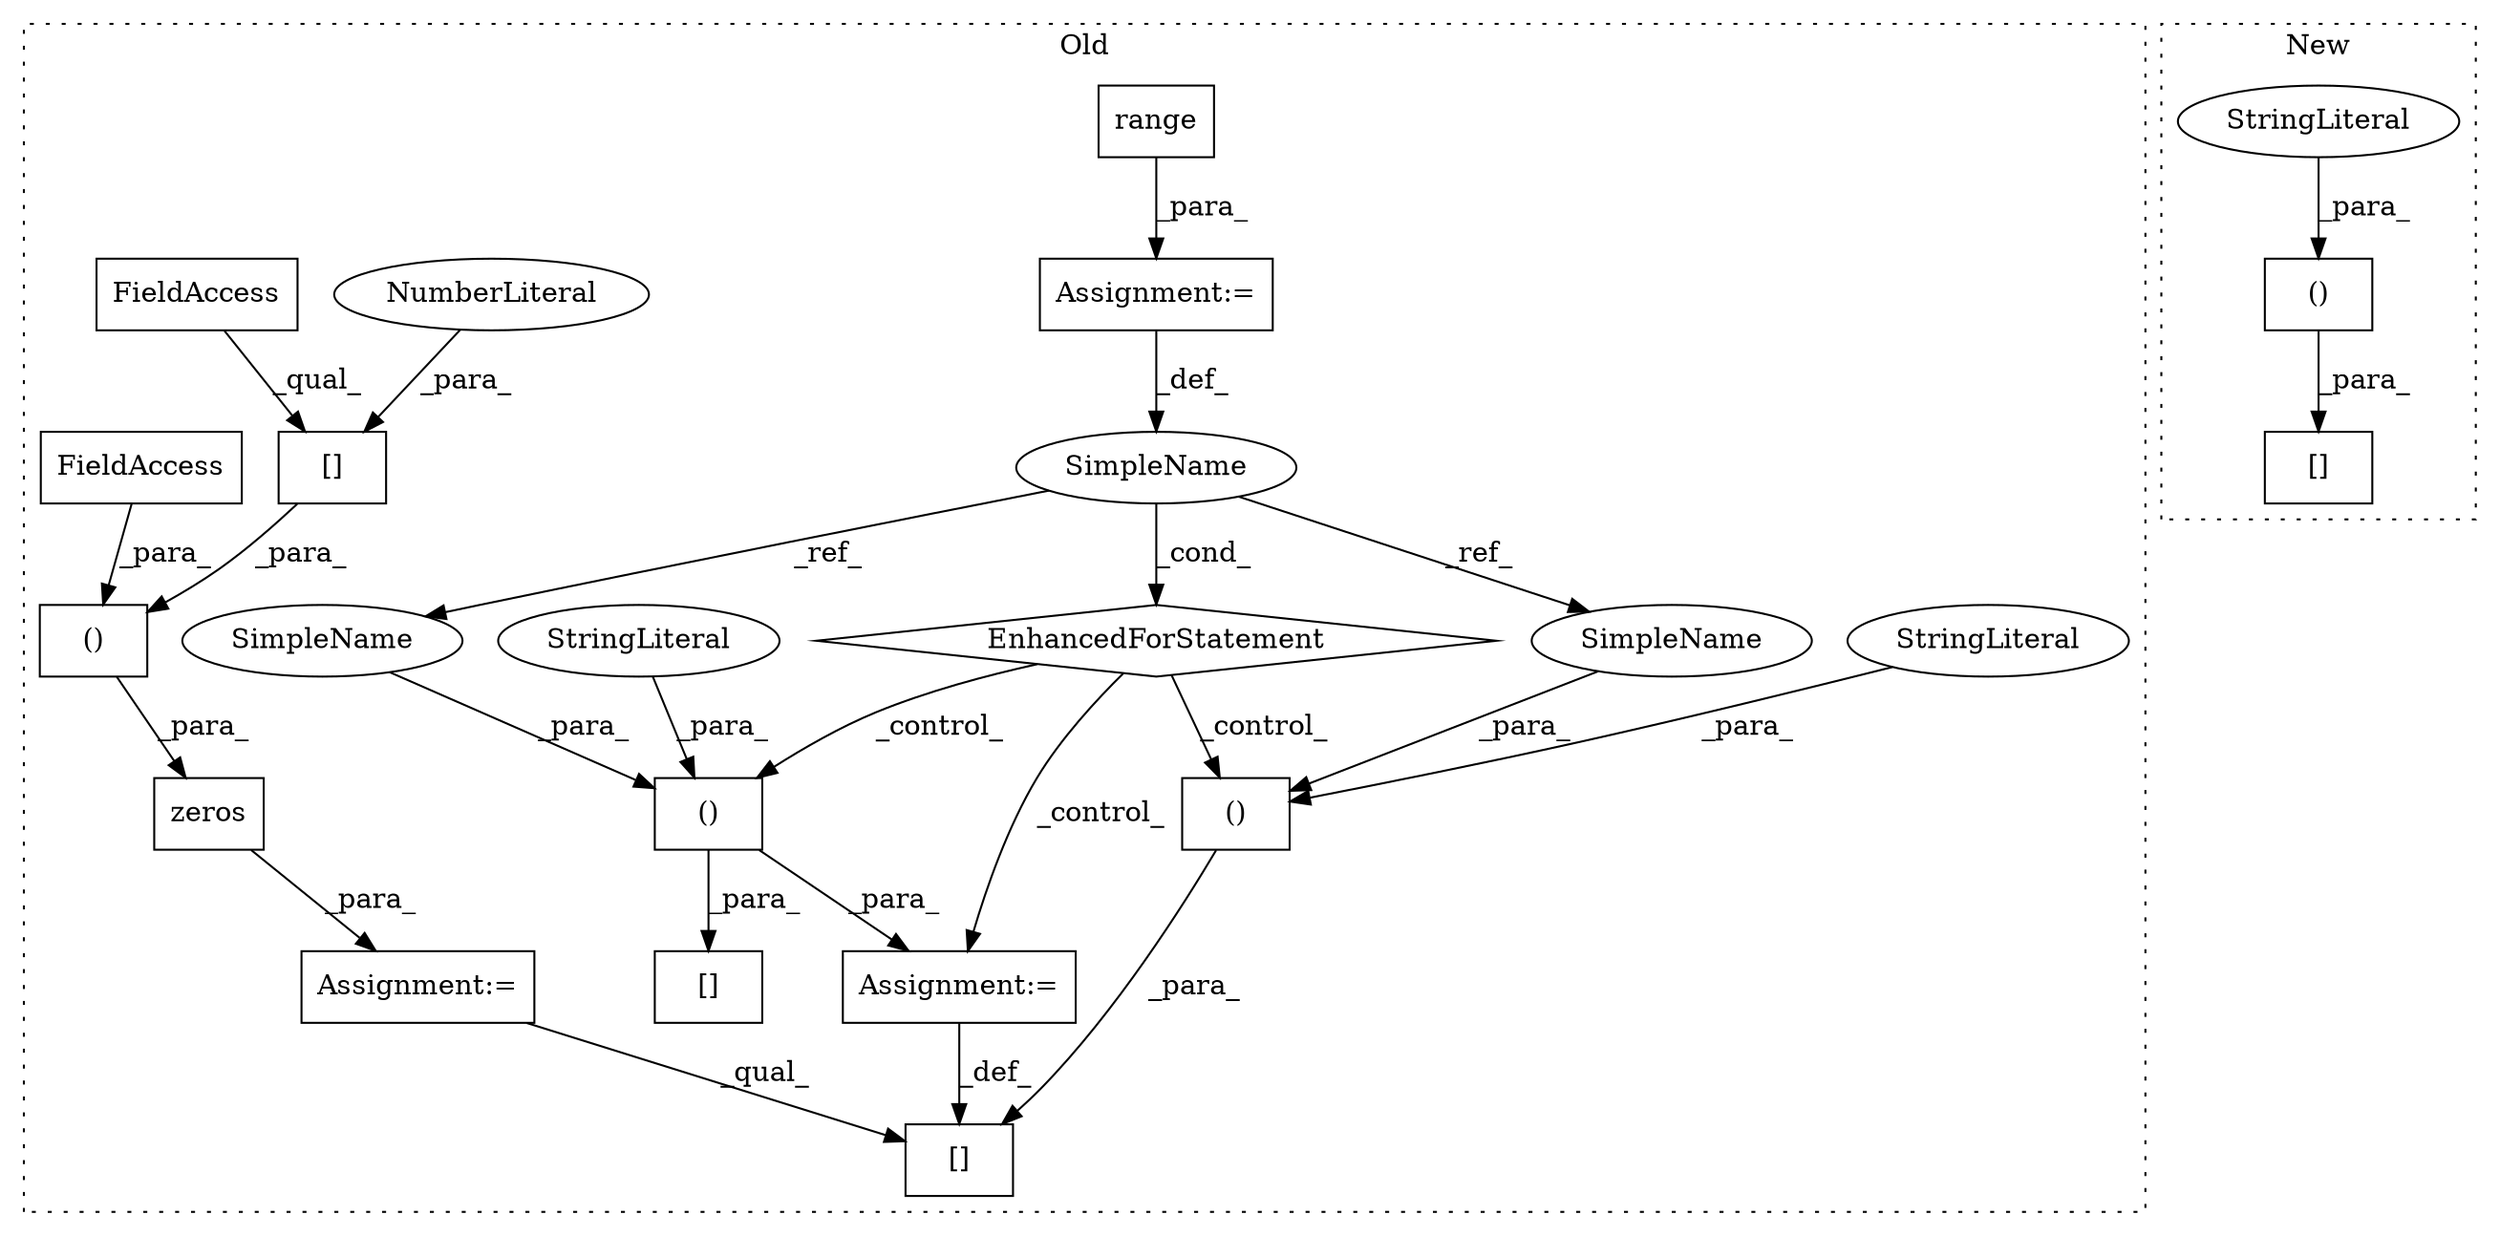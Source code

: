 digraph G {
subgraph cluster0 {
1 [label="zeros" a="32" s="1201,1276" l="11,2" shape="box"];
3 [label="Assignment:=" a="7" s="1194" l="1" shape="box"];
4 [label="[]" a="2" s="1380,1454" l="15,2" shape="box"];
5 [label="Assignment:=" a="7" s="1456" l="1" shape="box"];
6 [label="EnhancedForStatement" a="70" s="1284,1370" l="53,2" shape="diamond"];
7 [label="Assignment:=" a="7" s="1284,1370" l="53,2" shape="box"];
8 [label="range" a="32" s="1345,1369" l="6,1" shape="box"];
9 [label="[]" a="2" s="1458,1536" l="19,2" shape="box"];
10 [label="()" a="106" s="1395" l="59" shape="box"];
12 [label="SimpleName" a="42" s="1341" l="1" shape="ellipse"];
13 [label="()" a="106" s="1477" l="59" shape="box"];
14 [label="StringLiteral" a="45" s="1491" l="16" shape="ellipse"];
15 [label="()" a="106" s="1212" l="64" shape="box"];
16 [label="FieldAccess" a="22" s="1239" l="6" shape="box"];
17 [label="[]" a="2" s="1212,1225" l="12,1" shape="box"];
18 [label="FieldAccess" a="22" s="1212" l="11" shape="box"];
19 [label="NumberLiteral" a="34" s="1224" l="1" shape="ellipse"];
21 [label="StringLiteral" a="45" s="1438" l="16" shape="ellipse"];
22 [label="SimpleName" a="42" s="1477" l="1" shape="ellipse"];
23 [label="SimpleName" a="42" s="1395" l="1" shape="ellipse"];
label = "Old";
style="dotted";
}
subgraph cluster1 {
2 [label="[]" a="2" s="1183,1266" l="12,2" shape="box"];
11 [label="()" a="106" s="1195" l="71" shape="box"];
20 [label="StringLiteral" a="45" s="1221" l="16" shape="ellipse"];
label = "New";
style="dotted";
}
1 -> 3 [label="_para_"];
3 -> 4 [label="_qual_"];
5 -> 4 [label="_def_"];
6 -> 10 [label="_control_"];
6 -> 5 [label="_control_"];
6 -> 13 [label="_control_"];
7 -> 12 [label="_def_"];
8 -> 7 [label="_para_"];
10 -> 4 [label="_para_"];
11 -> 2 [label="_para_"];
12 -> 22 [label="_ref_"];
12 -> 6 [label="_cond_"];
12 -> 23 [label="_ref_"];
13 -> 5 [label="_para_"];
13 -> 9 [label="_para_"];
14 -> 13 [label="_para_"];
15 -> 1 [label="_para_"];
16 -> 15 [label="_para_"];
17 -> 15 [label="_para_"];
18 -> 17 [label="_qual_"];
19 -> 17 [label="_para_"];
20 -> 11 [label="_para_"];
21 -> 10 [label="_para_"];
22 -> 13 [label="_para_"];
23 -> 10 [label="_para_"];
}